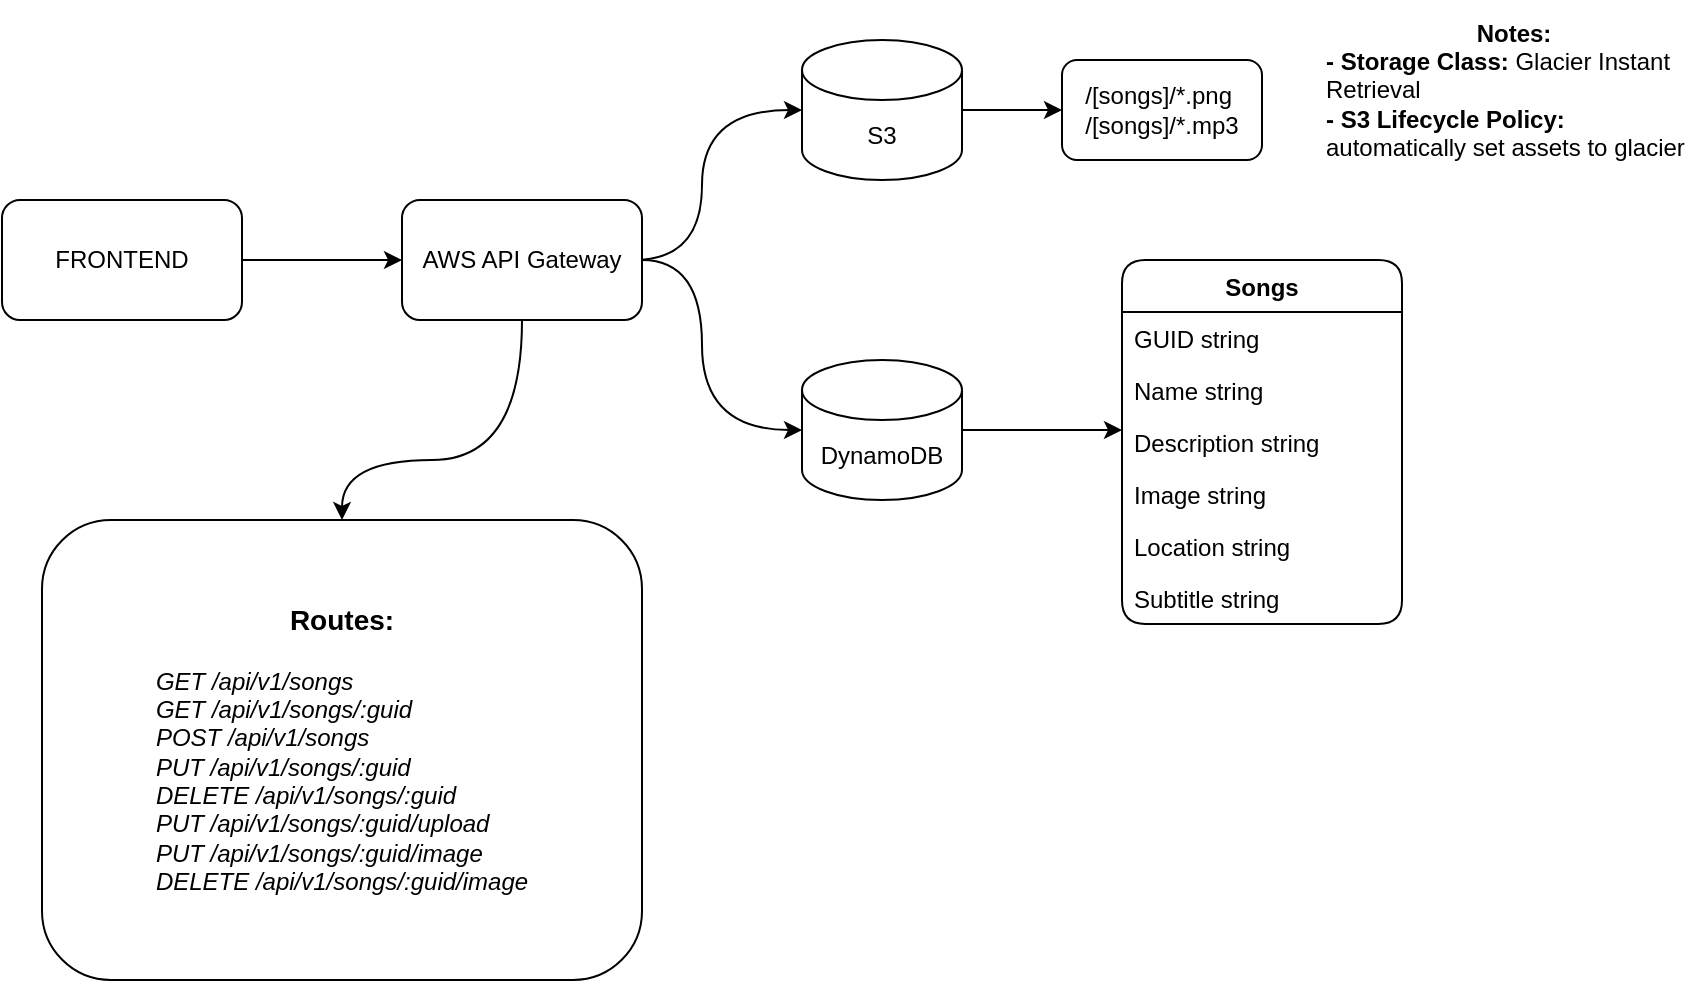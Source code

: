 <mxfile>
    <diagram id="e6mVNfBuUtRUjhpKlot4" name="Page-1">
        <mxGraphModel dx="950" dy="275" grid="1" gridSize="10" guides="1" tooltips="1" connect="1" arrows="1" fold="1" page="1" pageScale="1" pageWidth="827" pageHeight="1169" math="0" shadow="0">
            <root>
                <mxCell id="0"/>
                <mxCell id="1" parent="0"/>
                <mxCell id="5" style="edgeStyle=none;html=1;curved=1;" parent="1" source="3" target="4" edge="1">
                    <mxGeometry relative="1" as="geometry"/>
                </mxCell>
                <mxCell id="3" value="FRONTEND" style="whiteSpace=wrap;html=1;align=center;rounded=1;" parent="1" vertex="1">
                    <mxGeometry y="140" width="120" height="60" as="geometry"/>
                </mxCell>
                <mxCell id="12" style="edgeStyle=none;html=1;entryX=0;entryY=0.5;entryDx=0;entryDy=0;entryPerimeter=0;curved=1;" parent="1" target="11" edge="1">
                    <mxGeometry relative="1" as="geometry">
                        <mxPoint x="316" y="170" as="sourcePoint"/>
                        <Array as="points">
                            <mxPoint x="350" y="170"/>
                            <mxPoint x="350" y="95"/>
                        </Array>
                    </mxGeometry>
                </mxCell>
                <mxCell id="13" style="edgeStyle=none;html=1;entryX=0;entryY=0.5;entryDx=0;entryDy=0;entryPerimeter=0;exitX=1;exitY=0.5;exitDx=0;exitDy=0;curved=1;" parent="1" source="4" target="10" edge="1">
                    <mxGeometry relative="1" as="geometry">
                        <Array as="points">
                            <mxPoint x="350" y="170"/>
                            <mxPoint x="350" y="255"/>
                        </Array>
                    </mxGeometry>
                </mxCell>
                <mxCell id="23" style="edgeStyle=none;html=1;entryX=0.5;entryY=0;entryDx=0;entryDy=0;curved=1;" parent="1" source="4" target="15" edge="1">
                    <mxGeometry relative="1" as="geometry">
                        <Array as="points">
                            <mxPoint x="260" y="270"/>
                            <mxPoint x="170" y="270"/>
                        </Array>
                    </mxGeometry>
                </mxCell>
                <mxCell id="4" value="AWS API Gateway" style="whiteSpace=wrap;html=1;align=center;rounded=1;" parent="1" vertex="1">
                    <mxGeometry x="200" y="140" width="120" height="60" as="geometry"/>
                </mxCell>
                <mxCell id="21" style="edgeStyle=none;html=1;exitX=1;exitY=0.5;exitDx=0;exitDy=0;exitPerimeter=0;curved=1;" parent="1" source="10" edge="1">
                    <mxGeometry relative="1" as="geometry">
                        <mxPoint x="560" y="255" as="targetPoint"/>
                    </mxGeometry>
                </mxCell>
                <mxCell id="10" value="DynamoDB" style="shape=cylinder3;whiteSpace=wrap;html=1;boundedLbl=1;backgroundOutline=1;size=15;align=center;rounded=1;" parent="1" vertex="1">
                    <mxGeometry x="400" y="220" width="80" height="70" as="geometry"/>
                </mxCell>
                <mxCell id="29" style="edgeStyle=none;html=1;entryX=0;entryY=0.5;entryDx=0;entryDy=0;curved=1;" parent="1" source="11" target="26" edge="1">
                    <mxGeometry relative="1" as="geometry"/>
                </mxCell>
                <mxCell id="11" value="S3" style="shape=cylinder3;whiteSpace=wrap;html=1;boundedLbl=1;backgroundOutline=1;size=15;align=center;rounded=1;" parent="1" vertex="1">
                    <mxGeometry x="400" y="60" width="80" height="70" as="geometry"/>
                </mxCell>
                <mxCell id="15" value="&lt;b&gt;&lt;font style=&quot;font-size: 14px&quot;&gt;Routes:&lt;br&gt;&lt;/font&gt;&lt;/b&gt;&lt;br&gt;&lt;div style=&quot;text-align: left&quot;&gt;&lt;i&gt;GET /api/v1/songs&lt;/i&gt;&lt;/div&gt;&lt;i&gt;&lt;div style=&quot;text-align: left&quot;&gt;&lt;i&gt;GET /api/v1/&lt;/i&gt;&lt;i&gt;songs&lt;/i&gt;&lt;i&gt;/:guid&lt;/i&gt;&lt;/div&gt;&lt;div style=&quot;text-align: left&quot;&gt;&lt;i&gt;POST /api/v1/songs&lt;/i&gt;&lt;/div&gt;&lt;div style=&quot;text-align: left&quot;&gt;&lt;i&gt;PUT /api/v1/&lt;/i&gt;&lt;i&gt;songs&lt;/i&gt;&lt;i&gt;/:guid&lt;/i&gt;&lt;/div&gt;&lt;div style=&quot;text-align: left&quot;&gt;&lt;i&gt;DELETE /api/v1/&lt;/i&gt;&lt;i&gt;songs&lt;/i&gt;&lt;i&gt;/:guid&lt;/i&gt;&lt;/div&gt;&lt;div style=&quot;text-align: left&quot;&gt;&lt;i&gt;PUT /api/v1/&lt;/i&gt;&lt;i&gt;songs&lt;/i&gt;&lt;i&gt;/:guid/upload&lt;/i&gt;&lt;/div&gt;&lt;div style=&quot;text-align: left&quot;&gt;&lt;i&gt;PUT /api/v1/&lt;/i&gt;&lt;i&gt;songs&lt;/i&gt;&lt;i&gt;/:guid/image&lt;/i&gt;&lt;/div&gt;&lt;div style=&quot;text-align: left&quot;&gt;&lt;i&gt;DELETE /api/v1/&lt;/i&gt;&lt;i&gt;songs&lt;/i&gt;&lt;i&gt;/:guid/image&lt;/i&gt;&lt;/div&gt;&lt;/i&gt;" style="whiteSpace=wrap;html=1;align=center;rounded=1;" parent="1" vertex="1">
                    <mxGeometry x="20" y="300" width="300" height="230" as="geometry"/>
                </mxCell>
                <mxCell id="16" value="Songs" style="swimlane;fontStyle=1;childLayout=stackLayout;horizontal=1;startSize=26;fillColor=none;horizontalStack=0;resizeParent=1;resizeParentMax=0;resizeLast=0;collapsible=1;marginBottom=0;align=center;rounded=1;" parent="1" vertex="1">
                    <mxGeometry x="560" y="170" width="140" height="182" as="geometry"/>
                </mxCell>
                <mxCell id="17" value="GUID string" style="text;strokeColor=none;fillColor=none;align=left;verticalAlign=top;spacingLeft=4;spacingRight=4;overflow=hidden;rotatable=0;points=[[0,0.5],[1,0.5]];portConstraint=eastwest;rounded=1;" parent="16" vertex="1">
                    <mxGeometry y="26" width="140" height="26" as="geometry"/>
                </mxCell>
                <mxCell id="18" value="Name string" style="text;strokeColor=none;fillColor=none;align=left;verticalAlign=top;spacingLeft=4;spacingRight=4;overflow=hidden;rotatable=0;points=[[0,0.5],[1,0.5]];portConstraint=eastwest;rounded=1;" parent="16" vertex="1">
                    <mxGeometry y="52" width="140" height="26" as="geometry"/>
                </mxCell>
                <mxCell id="19" value="Description string" style="text;strokeColor=none;fillColor=none;align=left;verticalAlign=top;spacingLeft=4;spacingRight=4;overflow=hidden;rotatable=0;points=[[0,0.5],[1,0.5]];portConstraint=eastwest;rounded=1;" parent="16" vertex="1">
                    <mxGeometry y="78" width="140" height="26" as="geometry"/>
                </mxCell>
                <mxCell id="31" value="Image string" style="text;strokeColor=none;fillColor=none;align=left;verticalAlign=top;spacingLeft=4;spacingRight=4;overflow=hidden;rotatable=0;points=[[0,0.5],[1,0.5]];portConstraint=eastwest;rounded=1;" parent="16" vertex="1">
                    <mxGeometry y="104" width="140" height="26" as="geometry"/>
                </mxCell>
                <mxCell id="20" value="Location string" style="text;strokeColor=none;fillColor=none;align=left;verticalAlign=top;spacingLeft=4;spacingRight=4;overflow=hidden;rotatable=0;points=[[0,0.5],[1,0.5]];portConstraint=eastwest;rounded=1;" parent="16" vertex="1">
                    <mxGeometry y="130" width="140" height="26" as="geometry"/>
                </mxCell>
                <mxCell id="22" value="Subtitle string" style="text;strokeColor=none;fillColor=none;align=left;verticalAlign=top;spacingLeft=4;spacingRight=4;overflow=hidden;rotatable=0;points=[[0,0.5],[1,0.5]];portConstraint=eastwest;rounded=1;" parent="16" vertex="1">
                    <mxGeometry y="156" width="140" height="26" as="geometry"/>
                </mxCell>
                <mxCell id="26" value="&lt;div style=&quot;text-align: left&quot;&gt;&lt;span&gt;/[songs]/*.png&lt;/span&gt;&lt;/div&gt;&lt;div style=&quot;text-align: left&quot;&gt;&lt;span&gt;/[songs]/*.mp3&lt;/span&gt;&lt;/div&gt;" style="whiteSpace=wrap;html=1;align=center;rounded=1;" parent="1" vertex="1">
                    <mxGeometry x="530" y="70" width="100" height="50" as="geometry"/>
                </mxCell>
                <mxCell id="30" value="&lt;div style=&quot;text-align: center&quot;&gt;&lt;b&gt;Notes:&lt;/b&gt;&lt;/div&gt;&lt;b&gt;- Storage Class:&lt;/b&gt; Glacier Instant Retrieval&lt;br&gt;&lt;b&gt;- S3 Lifecycle Policy: &lt;/b&gt;automatically set assets to glacier" style="text;html=1;strokeColor=none;fillColor=none;align=left;verticalAlign=middle;whiteSpace=wrap;rounded=1;" parent="1" vertex="1">
                    <mxGeometry x="660" y="40" width="190" height="90" as="geometry"/>
                </mxCell>
            </root>
        </mxGraphModel>
    </diagram>
</mxfile>
